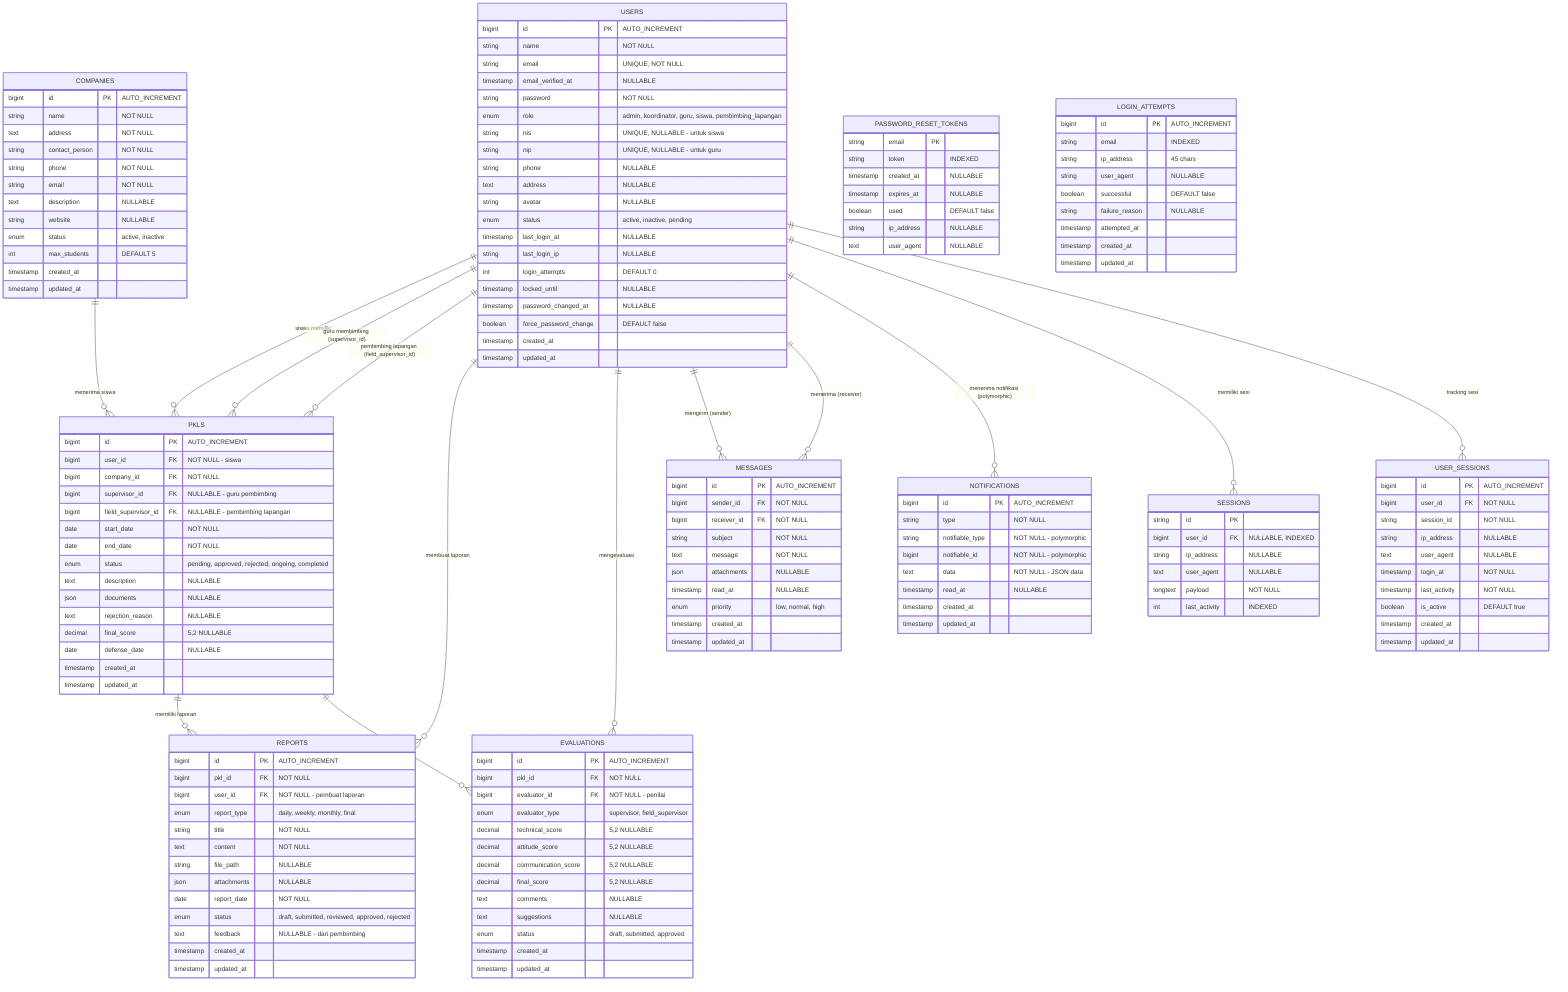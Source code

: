 erDiagram
    USERS {
        bigint id PK "AUTO_INCREMENT"
        string name "NOT NULL"
        string email "UNIQUE, NOT NULL"
        timestamp email_verified_at "NULLABLE"
        string password "NOT NULL"
        enum role "admin, koordinator, guru, siswa, pembimbing_lapangan"
        string nis "UNIQUE, NULLABLE - untuk siswa"
        string nip "UNIQUE, NULLABLE - untuk guru"
        string phone "NULLABLE"
        text address "NULLABLE"
        string avatar "NULLABLE"
        enum status "active, inactive, pending"
        timestamp last_login_at "NULLABLE"
        string last_login_ip "NULLABLE"
        int login_attempts "DEFAULT 0"
        timestamp locked_until "NULLABLE"
        timestamp password_changed_at "NULLABLE"
        boolean force_password_change "DEFAULT false"
        timestamp created_at
        timestamp updated_at
    }

    COMPANIES {
        bigint id PK "AUTO_INCREMENT"
        string name "NOT NULL"
        text address "NOT NULL"
        string contact_person "NOT NULL"
        string phone "NOT NULL"
        string email "NOT NULL"
        text description "NULLABLE"
        string website "NULLABLE"
        enum status "active, inactive"
        int max_students "DEFAULT 5"
        timestamp created_at
        timestamp updated_at
    }

    PKLS {
        bigint id PK "AUTO_INCREMENT"
        bigint user_id FK "NOT NULL - siswa"
        bigint company_id FK "NOT NULL"
        bigint supervisor_id FK "NULLABLE - guru pembimbing"
        bigint field_supervisor_id FK "NULLABLE - pembimbing lapangan"
        date start_date "NOT NULL"
        date end_date "NOT NULL"
        enum status "pending, approved, rejected, ongoing, completed"
        text description "NULLABLE"
        json documents "NULLABLE"
        text rejection_reason "NULLABLE"
        decimal final_score "5,2 NULLABLE"
        date defense_date "NULLABLE"
        timestamp created_at
        timestamp updated_at
    }

    REPORTS {
        bigint id PK "AUTO_INCREMENT"
        bigint pkl_id FK "NOT NULL"
        bigint user_id FK "NOT NULL - pembuat laporan"
        enum report_type "daily, weekly, monthly, final"
        string title "NOT NULL"
        text content "NOT NULL"
        string file_path "NULLABLE"
        json attachments "NULLABLE"
        date report_date "NOT NULL"
        enum status "draft, submitted, reviewed, approved, rejected"
        text feedback "NULLABLE - dari pembimbing"
        timestamp created_at
        timestamp updated_at
    }

    EVALUATIONS {
        bigint id PK "AUTO_INCREMENT"
        bigint pkl_id FK "NOT NULL"
        bigint evaluator_id FK "NOT NULL - penilai"
        enum evaluator_type "supervisor, field_supervisor"
        decimal technical_score "5,2 NULLABLE"
        decimal attitude_score "5,2 NULLABLE"
        decimal communication_score "5,2 NULLABLE"
        decimal final_score "5,2 NULLABLE"
        text comments "NULLABLE"
        text suggestions "NULLABLE"
        enum status "draft, submitted, approved"
        timestamp created_at
        timestamp updated_at
    }

    MESSAGES {
        bigint id PK "AUTO_INCREMENT"
        bigint sender_id FK "NOT NULL"
        bigint receiver_id FK "NOT NULL"
        string subject "NOT NULL"
        text message "NOT NULL"
        json attachments "NULLABLE"
        timestamp read_at "NULLABLE"
        enum priority "low, normal, high"
        timestamp created_at
        timestamp updated_at
    }

    NOTIFICATIONS {
        bigint id PK "AUTO_INCREMENT"
        string type "NOT NULL"
        string notifiable_type "NOT NULL - polymorphic"
        bigint notifiable_id "NOT NULL - polymorphic"
        text data "NOT NULL - JSON data"
        timestamp read_at "NULLABLE"
        timestamp created_at
        timestamp updated_at
    }

    PASSWORD_RESET_TOKENS {
        string email PK
        string token "INDEXED"
        timestamp created_at "NULLABLE"
        timestamp expires_at "NULLABLE"
        boolean used "DEFAULT false"
        string ip_address "NULLABLE"
        text user_agent "NULLABLE"
    }

    SESSIONS {
        string id PK
        bigint user_id FK "NULLABLE, INDEXED"
        string ip_address "NULLABLE"
        text user_agent "NULLABLE"
        longtext payload "NOT NULL"
        int last_activity "INDEXED"
    }

    LOGIN_ATTEMPTS {
        bigint id PK "AUTO_INCREMENT"
        string email "INDEXED"
        string ip_address "45 chars"
        string user_agent "NULLABLE"
        boolean successful "DEFAULT false"
        string failure_reason "NULLABLE"
        timestamp attempted_at
        timestamp created_at
        timestamp updated_at
    }

    USER_SESSIONS {
        bigint id PK "AUTO_INCREMENT"
        bigint user_id FK "NOT NULL"
        string session_id "NOT NULL"
        string ip_address "NULLABLE"
        text user_agent "NULLABLE"
        timestamp login_at "NOT NULL"
        timestamp last_activity "NOT NULL"
        boolean is_active "DEFAULT true"
        timestamp created_at
        timestamp updated_at
    }

    %% Relationships
    USERS ||--o{ PKLS : "siswa memiliki"
    USERS ||--o{ PKLS : "guru membimbing (supervisor_id)"
    USERS ||--o{ PKLS : "pembimbing lapangan (field_supervisor_id)"
    COMPANIES ||--o{ PKLS : "menerima siswa"
    
    PKLS ||--o{ REPORTS : "memiliki laporan"
    USERS ||--o{ REPORTS : "membuat laporan"
    
    PKLS ||--o{ EVALUATIONS : "dievaluasi"
    USERS ||--o{ EVALUATIONS : "mengevaluasi"
    
    USERS ||--o{ MESSAGES : "mengirim (sender)"
    USERS ||--o{ MESSAGES : "menerima (receiver)"
    
    USERS ||--o{ NOTIFICATIONS : "menerima notifikasi (polymorphic)"
    
    USERS ||--o{ SESSIONS : "memiliki sesi"
    USERS ||--o{ USER_SESSIONS : "tracking sesi"